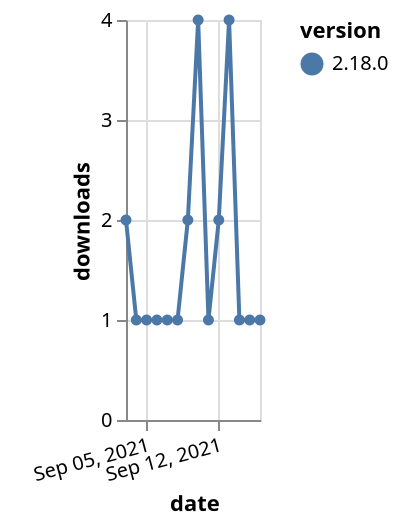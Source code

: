{"$schema": "https://vega.github.io/schema/vega-lite/v5.json", "description": "A simple bar chart with embedded data.", "data": {"values": [{"date": "2021-09-03", "total": 544, "delta": 2, "version": "2.18.0"}, {"date": "2021-09-04", "total": 545, "delta": 1, "version": "2.18.0"}, {"date": "2021-09-05", "total": 546, "delta": 1, "version": "2.18.0"}, {"date": "2021-09-06", "total": 547, "delta": 1, "version": "2.18.0"}, {"date": "2021-09-07", "total": 548, "delta": 1, "version": "2.18.0"}, {"date": "2021-09-08", "total": 549, "delta": 1, "version": "2.18.0"}, {"date": "2021-09-09", "total": 551, "delta": 2, "version": "2.18.0"}, {"date": "2021-09-10", "total": 555, "delta": 4, "version": "2.18.0"}, {"date": "2021-09-11", "total": 556, "delta": 1, "version": "2.18.0"}, {"date": "2021-09-12", "total": 558, "delta": 2, "version": "2.18.0"}, {"date": "2021-09-13", "total": 562, "delta": 4, "version": "2.18.0"}, {"date": "2021-09-14", "total": 563, "delta": 1, "version": "2.18.0"}, {"date": "2021-09-15", "total": 564, "delta": 1, "version": "2.18.0"}, {"date": "2021-09-16", "total": 565, "delta": 1, "version": "2.18.0"}]}, "width": "container", "mark": {"type": "line", "point": {"filled": true}}, "encoding": {"x": {"field": "date", "type": "temporal", "timeUnit": "yearmonthdate", "title": "date", "axis": {"labelAngle": -15}}, "y": {"field": "delta", "type": "quantitative", "title": "downloads"}, "color": {"field": "version", "type": "nominal"}, "tooltip": {"field": "delta"}}}